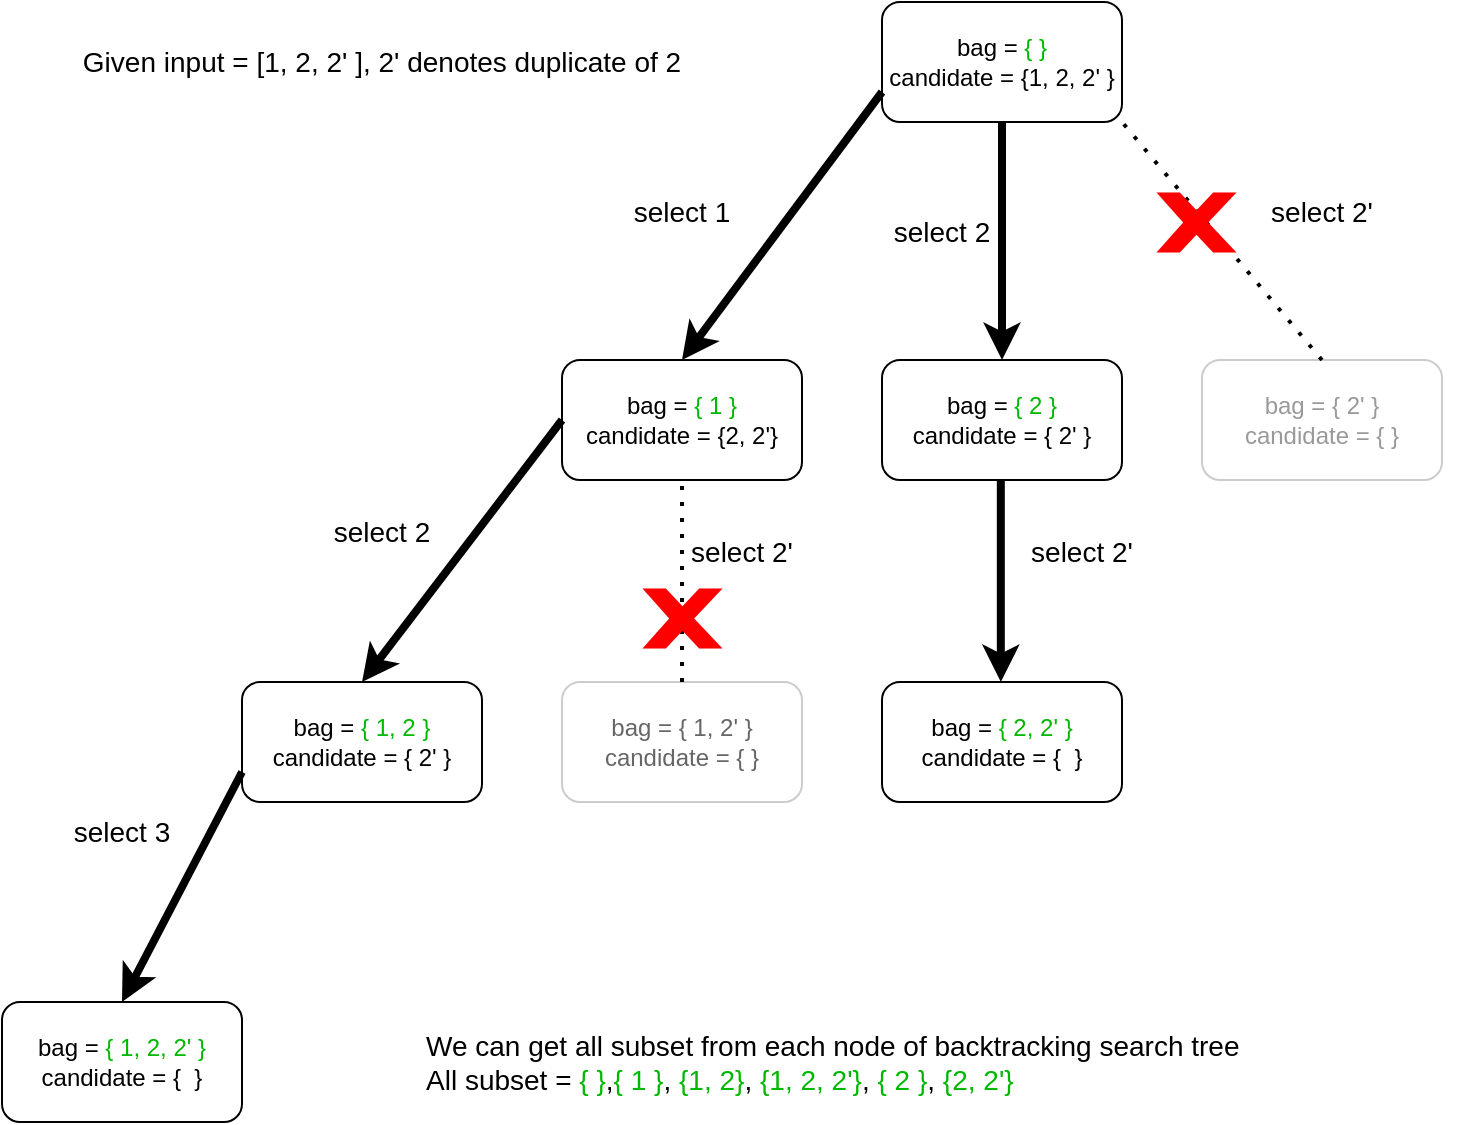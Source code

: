 <mxfile version="20.5.1" type="github">
  <diagram id="DlbZVYgtLoxQPH42LOPV" name="第 1 页">
    <mxGraphModel dx="1691" dy="559" grid="1" gridSize="10" guides="1" tooltips="1" connect="1" arrows="1" fold="1" page="1" pageScale="1" pageWidth="827" pageHeight="1169" math="0" shadow="0">
      <root>
        <mxCell id="0" />
        <mxCell id="1" parent="0" />
        <mxCell id="XcbggA3BBUMzlUa0fJI8-1" value="bag =&lt;font color=&quot;#00b800&quot;&gt; { }&lt;/font&gt;&lt;br&gt;candidate = {1, 2, 2&#39; }" style="rounded=1;whiteSpace=wrap;html=1;" parent="1" vertex="1">
          <mxGeometry x="320" y="60" width="120" height="60" as="geometry" />
        </mxCell>
        <mxCell id="XcbggA3BBUMzlUa0fJI8-2" value="bag = &lt;font color=&quot;#00b800&quot;&gt;{ 1 }&lt;/font&gt;&lt;br&gt;candidate = {2, 2&#39;}" style="rounded=1;whiteSpace=wrap;html=1;" parent="1" vertex="1">
          <mxGeometry x="160" y="239" width="120" height="60" as="geometry" />
        </mxCell>
        <mxCell id="XcbggA3BBUMzlUa0fJI8-3" value="bag = &lt;font color=&quot;#00b800&quot;&gt;{ 2 }&lt;/font&gt;&lt;br&gt;candidate = { 2&#39; }" style="rounded=1;whiteSpace=wrap;html=1;" parent="1" vertex="1">
          <mxGeometry x="320" y="239" width="120" height="60" as="geometry" />
        </mxCell>
        <mxCell id="XcbggA3BBUMzlUa0fJI8-4" value="&lt;font color=&quot;#999999&quot;&gt;bag = { 2&#39; }&lt;br&gt;candidate = { }&lt;/font&gt;" style="rounded=1;whiteSpace=wrap;html=1;strokeColor=#CCCCCC;" parent="1" vertex="1">
          <mxGeometry x="480" y="239" width="120" height="60" as="geometry" />
        </mxCell>
        <mxCell id="XcbggA3BBUMzlUa0fJI8-5" value="bag = &lt;font color=&quot;#00b800&quot;&gt;{ 1, 2 }&lt;/font&gt;&lt;br&gt;candidate = { 2&#39; }" style="rounded=1;whiteSpace=wrap;html=1;" parent="1" vertex="1">
          <mxGeometry y="400" width="120" height="60" as="geometry" />
        </mxCell>
        <mxCell id="XcbggA3BBUMzlUa0fJI8-6" value="&lt;font color=&quot;#666666&quot;&gt;bag = { 1, 2&#39; }&lt;br&gt;candidate = { }&lt;/font&gt;" style="rounded=1;whiteSpace=wrap;html=1;strokeColor=#CCCCCC;" parent="1" vertex="1">
          <mxGeometry x="160" y="400" width="120" height="60" as="geometry" />
        </mxCell>
        <mxCell id="XcbggA3BBUMzlUa0fJI8-7" value="" style="endArrow=classic;html=1;rounded=0;strokeWidth=4;entryX=0.5;entryY=0;entryDx=0;entryDy=0;exitX=0;exitY=0.75;exitDx=0;exitDy=0;" parent="1" source="XcbggA3BBUMzlUa0fJI8-1" target="XcbggA3BBUMzlUa0fJI8-2" edge="1">
          <mxGeometry width="50" height="50" relative="1" as="geometry">
            <mxPoint x="320" y="120" as="sourcePoint" />
            <mxPoint x="290" y="250" as="targetPoint" />
          </mxGeometry>
        </mxCell>
        <mxCell id="XcbggA3BBUMzlUa0fJI8-8" value="bag = &lt;font color=&quot;#00b800&quot;&gt;{ 1, 2, 2&#39; }&lt;/font&gt;&lt;br&gt;candidate = {&amp;nbsp; }" style="rounded=1;whiteSpace=wrap;html=1;" parent="1" vertex="1">
          <mxGeometry x="-120" y="560" width="120" height="60" as="geometry" />
        </mxCell>
        <mxCell id="XcbggA3BBUMzlUa0fJI8-9" value="" style="endArrow=classic;html=1;rounded=0;strokeWidth=4;entryX=0.5;entryY=0;entryDx=0;entryDy=0;exitX=0;exitY=0.5;exitDx=0;exitDy=0;" parent="1" source="XcbggA3BBUMzlUa0fJI8-2" target="XcbggA3BBUMzlUa0fJI8-5" edge="1">
          <mxGeometry width="50" height="50" relative="1" as="geometry">
            <mxPoint x="120" y="300" as="sourcePoint" />
            <mxPoint x="-10" y="410" as="targetPoint" />
          </mxGeometry>
        </mxCell>
        <mxCell id="XcbggA3BBUMzlUa0fJI8-10" value="" style="endArrow=classic;html=1;rounded=0;strokeWidth=4;entryX=0.5;entryY=0;entryDx=0;entryDy=0;exitX=0;exitY=0.75;exitDx=0;exitDy=0;" parent="1" source="XcbggA3BBUMzlUa0fJI8-5" target="XcbggA3BBUMzlUa0fJI8-8" edge="1">
          <mxGeometry width="50" height="50" relative="1" as="geometry">
            <mxPoint x="-40" y="430" as="sourcePoint" />
            <mxPoint x="-140" y="560" as="targetPoint" />
          </mxGeometry>
        </mxCell>
        <mxCell id="XcbggA3BBUMzlUa0fJI8-11" value="" style="endArrow=classic;html=1;rounded=0;strokeWidth=4;entryX=0.5;entryY=0;entryDx=0;entryDy=0;exitX=0.5;exitY=1;exitDx=0;exitDy=0;" parent="1" source="XcbggA3BBUMzlUa0fJI8-1" target="XcbggA3BBUMzlUa0fJI8-3" edge="1">
          <mxGeometry width="50" height="50" relative="1" as="geometry">
            <mxPoint x="420" y="140" as="sourcePoint" />
            <mxPoint x="369.41" y="210" as="targetPoint" />
          </mxGeometry>
        </mxCell>
        <mxCell id="XcbggA3BBUMzlUa0fJI8-14" value="&lt;font color=&quot;#000000&quot; style=&quot;font-size: 14px;&quot;&gt;Given input = [1, 2, 2&#39; ], 2&#39; denotes duplicate of 2&lt;/font&gt;" style="text;html=1;strokeColor=none;fillColor=none;align=center;verticalAlign=middle;whiteSpace=wrap;rounded=0;fontColor=#00B800;" parent="1" vertex="1">
          <mxGeometry x="-90" y="75" width="320" height="30" as="geometry" />
        </mxCell>
        <mxCell id="XcbggA3BBUMzlUa0fJI8-15" value="&lt;font color=&quot;#000000&quot; style=&quot;font-size: 14px;&quot;&gt;We can get all subset from each node of backtracking search tree&lt;br&gt;All subset = &lt;/font&gt;&lt;font style=&quot;font-size: 14px;&quot;&gt;{ }&lt;/font&gt;&lt;font color=&quot;#000000&quot; style=&quot;font-size: 14px;&quot;&gt;,&lt;/font&gt;&lt;font style=&quot;font-size: 14px;&quot;&gt;{ 1 }&lt;/font&gt;&lt;font color=&quot;#000000&quot; style=&quot;font-size: 14px;&quot;&gt;, &lt;/font&gt;&lt;font style=&quot;font-size: 14px;&quot;&gt;{1, 2}&lt;/font&gt;&lt;font color=&quot;#000000&quot; style=&quot;font-size: 14px;&quot;&gt;, &lt;/font&gt;&lt;font style=&quot;font-size: 14px;&quot;&gt;{1, 2, 2&#39;}&lt;/font&gt;&lt;font color=&quot;#000000&quot; style=&quot;font-size: 14px;&quot;&gt;, &lt;/font&gt;&lt;font style=&quot;font-size: 14px;&quot;&gt;{ 2 }&lt;/font&gt;&lt;font color=&quot;#000000&quot; style=&quot;font-size: 14px;&quot;&gt;, &lt;/font&gt;&lt;font style=&quot;font-size: 14px;&quot;&gt;{2, 2&#39;}&lt;/font&gt;&lt;font style=&quot;font-size: 14px;&quot;&gt;&lt;br&gt;&lt;/font&gt;" style="text;html=1;strokeColor=none;fillColor=none;align=left;verticalAlign=middle;whiteSpace=wrap;rounded=0;fontColor=#00B800;" parent="1" vertex="1">
          <mxGeometry x="90" y="575" width="520" height="30" as="geometry" />
        </mxCell>
        <mxCell id="XcbggA3BBUMzlUa0fJI8-16" value="bag = &lt;font color=&quot;#00b800&quot;&gt;{ 2, 2&#39; }&lt;/font&gt;&lt;br&gt;candidate = {&amp;nbsp; }" style="rounded=1;whiteSpace=wrap;html=1;" parent="1" vertex="1">
          <mxGeometry x="320" y="400" width="120" height="60" as="geometry" />
        </mxCell>
        <mxCell id="XcbggA3BBUMzlUa0fJI8-17" value="" style="endArrow=classic;html=1;rounded=0;strokeWidth=4;entryX=0.5;entryY=0;entryDx=0;entryDy=0;exitX=0.5;exitY=1;exitDx=0;exitDy=0;" parent="1" edge="1">
          <mxGeometry width="50" height="50" relative="1" as="geometry">
            <mxPoint x="379.41" y="299" as="sourcePoint" />
            <mxPoint x="379.41" y="400" as="targetPoint" />
          </mxGeometry>
        </mxCell>
        <mxCell id="XcbggA3BBUMzlUa0fJI8-18" value="select 1" style="text;html=1;strokeColor=none;fillColor=none;align=center;verticalAlign=middle;whiteSpace=wrap;rounded=0;fontSize=14;fontColor=#000000;" parent="1" vertex="1">
          <mxGeometry x="190" y="150" width="60" height="30" as="geometry" />
        </mxCell>
        <mxCell id="XcbggA3BBUMzlUa0fJI8-19" value="select 2" style="text;html=1;strokeColor=none;fillColor=none;align=center;verticalAlign=middle;whiteSpace=wrap;rounded=0;fontSize=14;fontColor=#000000;" parent="1" vertex="1">
          <mxGeometry x="320" y="160" width="60" height="30" as="geometry" />
        </mxCell>
        <mxCell id="XcbggA3BBUMzlUa0fJI8-20" value="select 2&#39;" style="text;html=1;strokeColor=none;fillColor=none;align=center;verticalAlign=middle;whiteSpace=wrap;rounded=0;fontSize=14;fontColor=#000000;" parent="1" vertex="1">
          <mxGeometry x="510" y="150" width="60" height="30" as="geometry" />
        </mxCell>
        <mxCell id="XcbggA3BBUMzlUa0fJI8-21" value="select 2" style="text;html=1;strokeColor=none;fillColor=none;align=center;verticalAlign=middle;whiteSpace=wrap;rounded=0;fontSize=14;fontColor=#000000;" parent="1" vertex="1">
          <mxGeometry x="40" y="310" width="60" height="30" as="geometry" />
        </mxCell>
        <mxCell id="XcbggA3BBUMzlUa0fJI8-22" value="select 2&#39;" style="text;html=1;strokeColor=none;fillColor=none;align=center;verticalAlign=middle;whiteSpace=wrap;rounded=0;fontSize=14;fontColor=#000000;" parent="1" vertex="1">
          <mxGeometry x="220" y="320" width="60" height="30" as="geometry" />
        </mxCell>
        <mxCell id="XcbggA3BBUMzlUa0fJI8-23" value="select 2&#39;" style="text;html=1;strokeColor=none;fillColor=none;align=center;verticalAlign=middle;whiteSpace=wrap;rounded=0;fontSize=14;fontColor=#000000;" parent="1" vertex="1">
          <mxGeometry x="390" y="320" width="60" height="30" as="geometry" />
        </mxCell>
        <mxCell id="XcbggA3BBUMzlUa0fJI8-24" value="select 3" style="text;html=1;strokeColor=none;fillColor=none;align=center;verticalAlign=middle;whiteSpace=wrap;rounded=0;fontSize=14;fontColor=#000000;" parent="1" vertex="1">
          <mxGeometry x="-90" y="460" width="60" height="30" as="geometry" />
        </mxCell>
        <mxCell id="7nifZTS9oukVQhGeMA5X-2" value="" style="endArrow=none;dashed=1;html=1;dashPattern=1 3;strokeWidth=2;rounded=0;fontSize=14;fontColor=#00B800;entryX=1;entryY=1;entryDx=0;entryDy=0;exitX=0.5;exitY=0;exitDx=0;exitDy=0;" edge="1" parent="1" source="XcbggA3BBUMzlUa0fJI8-4" target="XcbggA3BBUMzlUa0fJI8-1">
          <mxGeometry width="50" height="50" relative="1" as="geometry">
            <mxPoint x="440" y="170" as="sourcePoint" />
            <mxPoint x="490" y="120" as="targetPoint" />
          </mxGeometry>
        </mxCell>
        <mxCell id="7nifZTS9oukVQhGeMA5X-3" value="" style="endArrow=none;dashed=1;html=1;dashPattern=1 3;strokeWidth=2;rounded=0;fontSize=14;fontColor=#00B800;entryX=1;entryY=1;entryDx=0;entryDy=0;exitX=0.5;exitY=0;exitDx=0;exitDy=0;" edge="1" parent="1" source="XcbggA3BBUMzlUa0fJI8-6">
          <mxGeometry width="50" height="50" relative="1" as="geometry">
            <mxPoint x="320" y="418" as="sourcePoint" />
            <mxPoint x="220" y="299" as="targetPoint" />
          </mxGeometry>
        </mxCell>
        <mxCell id="7nifZTS9oukVQhGeMA5X-4" value="" style="verticalLabelPosition=bottom;verticalAlign=top;html=1;shape=mxgraph.basic.x;fontSize=14;fillColor=#FF0000;strokeColor=#b85450;strokeWidth=0;" vertex="1" parent="1">
          <mxGeometry x="200" y="353" width="40" height="30" as="geometry" />
        </mxCell>
        <mxCell id="7nifZTS9oukVQhGeMA5X-15" value="" style="verticalLabelPosition=bottom;verticalAlign=top;html=1;shape=mxgraph.basic.x;fontSize=14;fillColor=#FF0000;strokeColor=#b85450;strokeWidth=0;" vertex="1" parent="1">
          <mxGeometry x="457" y="155" width="40" height="30" as="geometry" />
        </mxCell>
      </root>
    </mxGraphModel>
  </diagram>
</mxfile>
